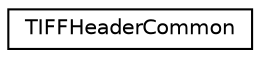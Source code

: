 digraph "Graphical Class Hierarchy"
{
  edge [fontname="Helvetica",fontsize="10",labelfontname="Helvetica",labelfontsize="10"];
  node [fontname="Helvetica",fontsize="10",shape=record];
  rankdir="LR";
  Node1 [label="TIFFHeaderCommon",height=0.2,width=0.4,color="black", fillcolor="white", style="filled",URL="$struct_t_i_f_f_header_common.html"];
}
